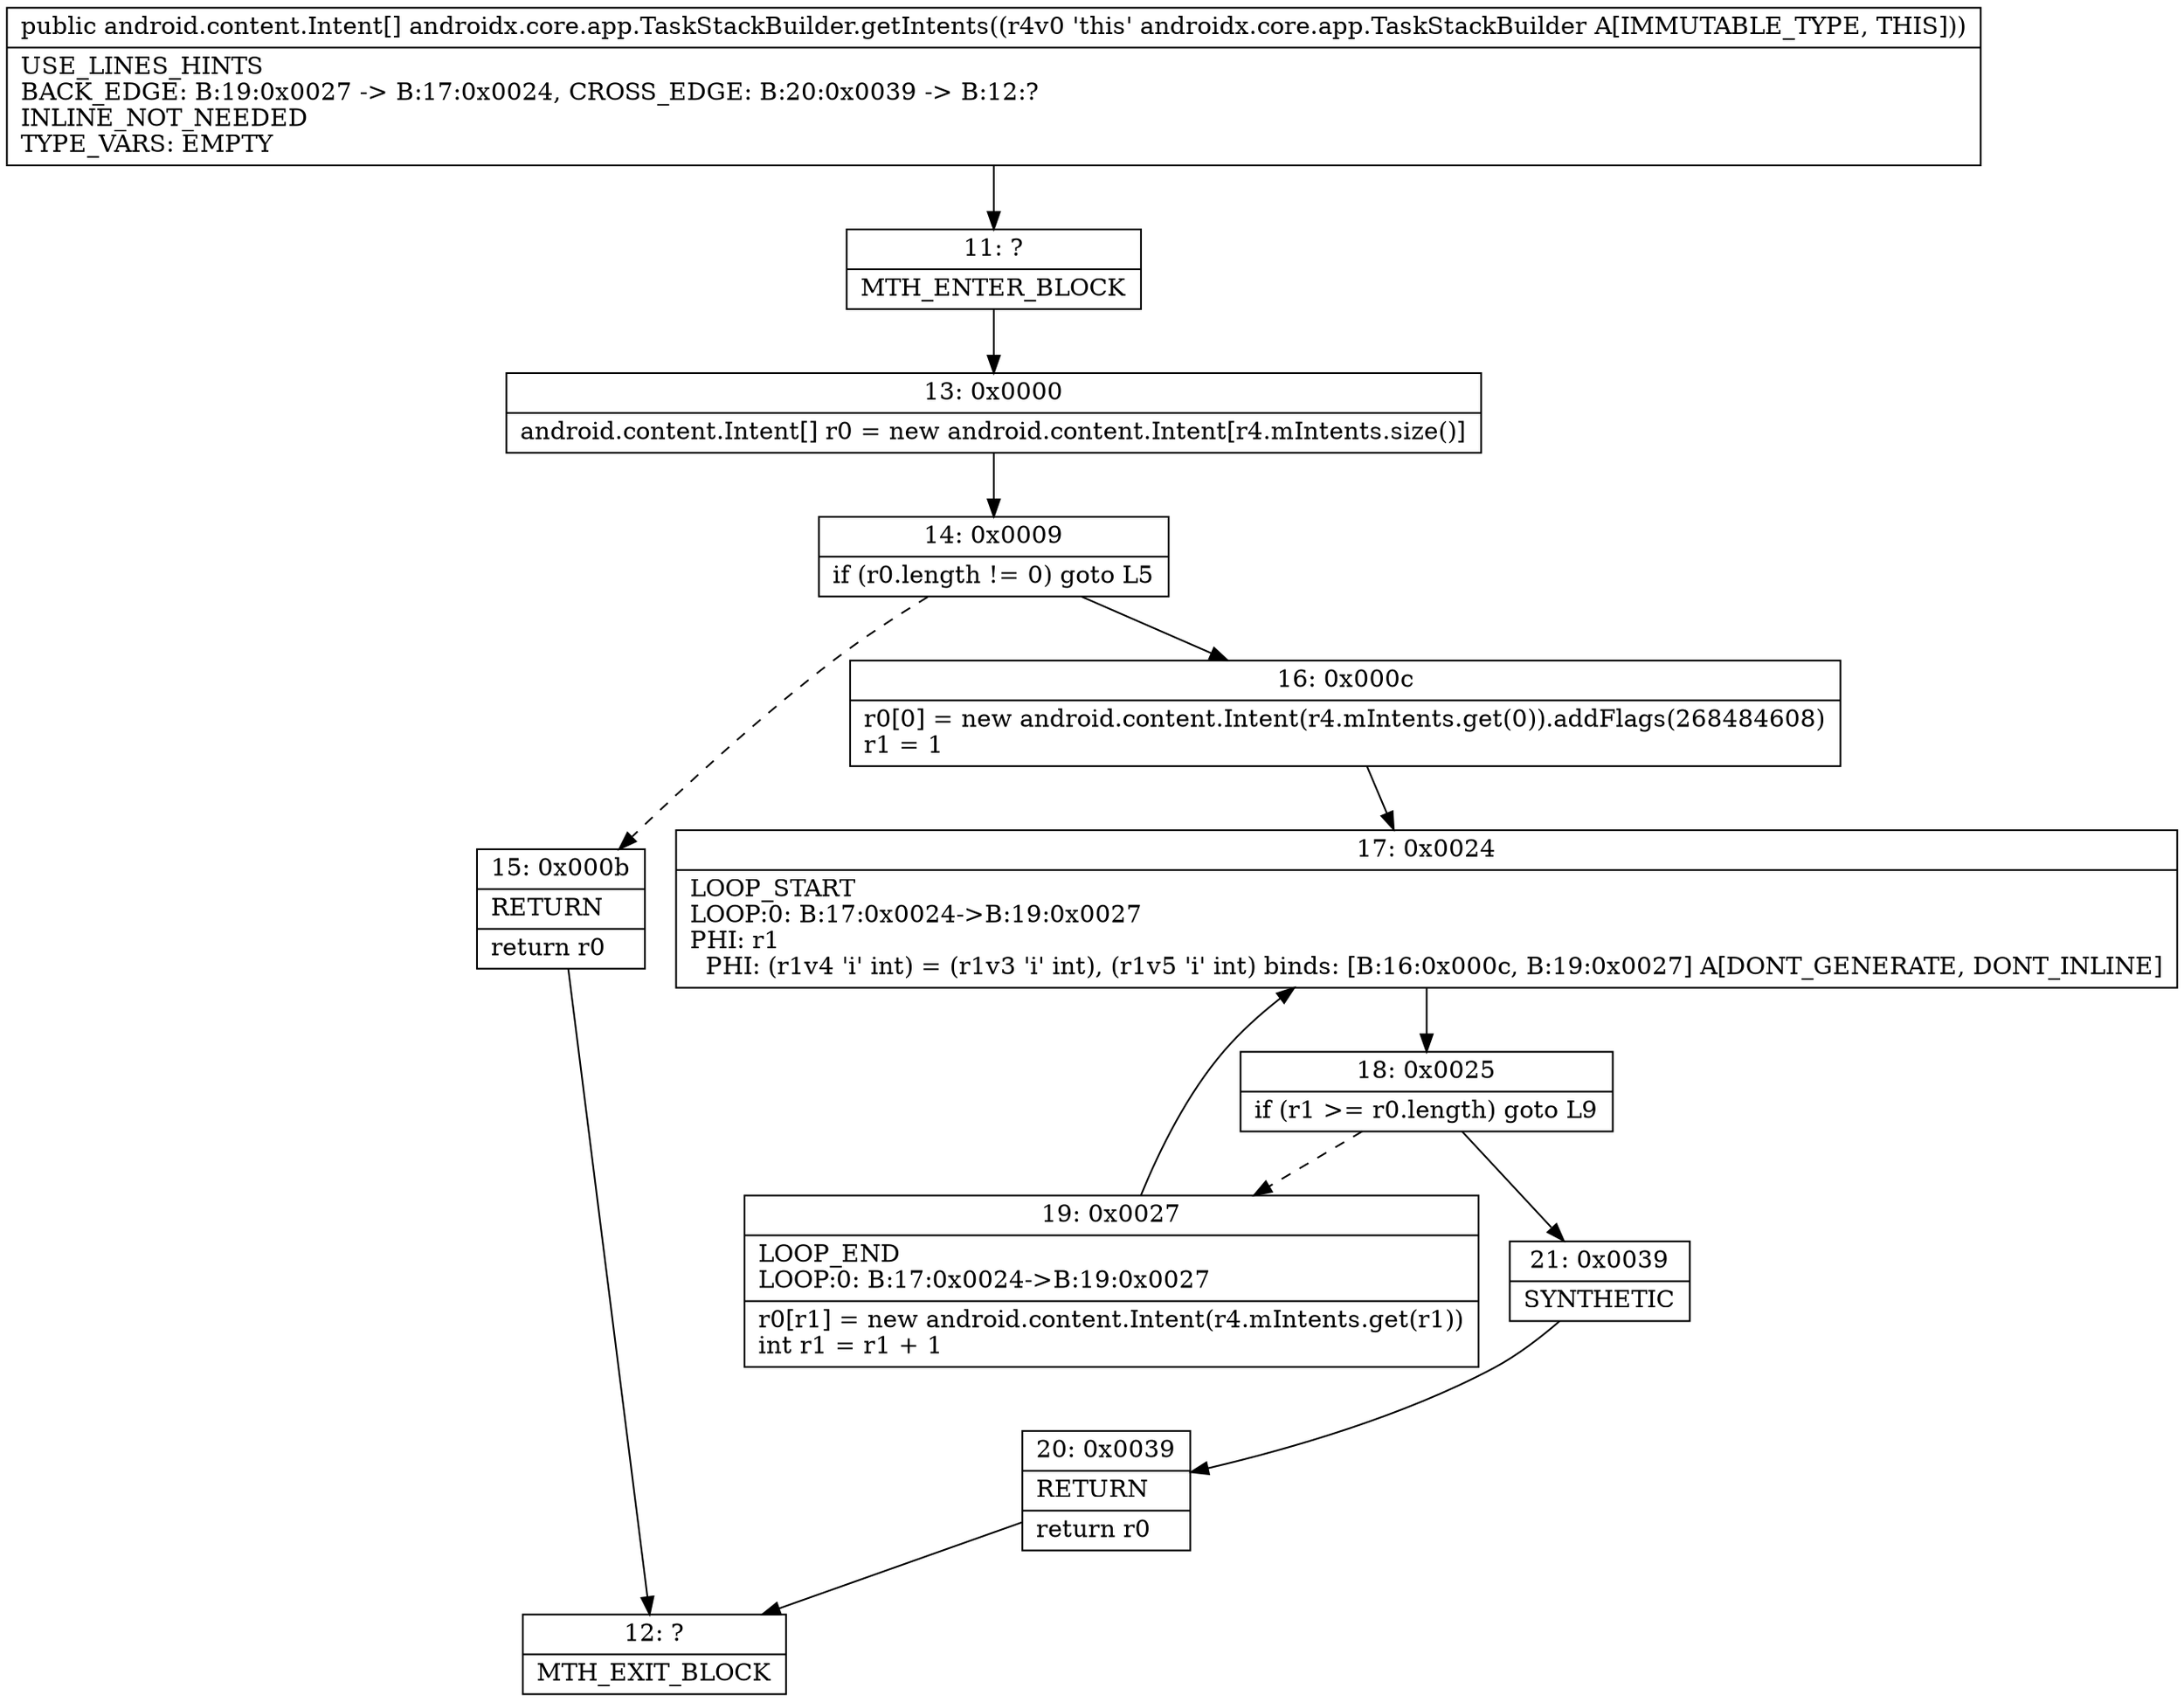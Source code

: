 digraph "CFG forandroidx.core.app.TaskStackBuilder.getIntents()[Landroid\/content\/Intent;" {
Node_11 [shape=record,label="{11\:\ ?|MTH_ENTER_BLOCK\l}"];
Node_13 [shape=record,label="{13\:\ 0x0000|android.content.Intent[] r0 = new android.content.Intent[r4.mIntents.size()]\l}"];
Node_14 [shape=record,label="{14\:\ 0x0009|if (r0.length != 0) goto L5\l}"];
Node_15 [shape=record,label="{15\:\ 0x000b|RETURN\l|return r0\l}"];
Node_12 [shape=record,label="{12\:\ ?|MTH_EXIT_BLOCK\l}"];
Node_16 [shape=record,label="{16\:\ 0x000c|r0[0] = new android.content.Intent(r4.mIntents.get(0)).addFlags(268484608)\lr1 = 1\l}"];
Node_17 [shape=record,label="{17\:\ 0x0024|LOOP_START\lLOOP:0: B:17:0x0024\-\>B:19:0x0027\lPHI: r1 \l  PHI: (r1v4 'i' int) = (r1v3 'i' int), (r1v5 'i' int) binds: [B:16:0x000c, B:19:0x0027] A[DONT_GENERATE, DONT_INLINE]\l}"];
Node_18 [shape=record,label="{18\:\ 0x0025|if (r1 \>= r0.length) goto L9\l}"];
Node_19 [shape=record,label="{19\:\ 0x0027|LOOP_END\lLOOP:0: B:17:0x0024\-\>B:19:0x0027\l|r0[r1] = new android.content.Intent(r4.mIntents.get(r1))\lint r1 = r1 + 1\l}"];
Node_21 [shape=record,label="{21\:\ 0x0039|SYNTHETIC\l}"];
Node_20 [shape=record,label="{20\:\ 0x0039|RETURN\l|return r0\l}"];
MethodNode[shape=record,label="{public android.content.Intent[] androidx.core.app.TaskStackBuilder.getIntents((r4v0 'this' androidx.core.app.TaskStackBuilder A[IMMUTABLE_TYPE, THIS]))  | USE_LINES_HINTS\lBACK_EDGE: B:19:0x0027 \-\> B:17:0x0024, CROSS_EDGE: B:20:0x0039 \-\> B:12:?\lINLINE_NOT_NEEDED\lTYPE_VARS: EMPTY\l}"];
MethodNode -> Node_11;Node_11 -> Node_13;
Node_13 -> Node_14;
Node_14 -> Node_15[style=dashed];
Node_14 -> Node_16;
Node_15 -> Node_12;
Node_16 -> Node_17;
Node_17 -> Node_18;
Node_18 -> Node_19[style=dashed];
Node_18 -> Node_21;
Node_19 -> Node_17;
Node_21 -> Node_20;
Node_20 -> Node_12;
}

